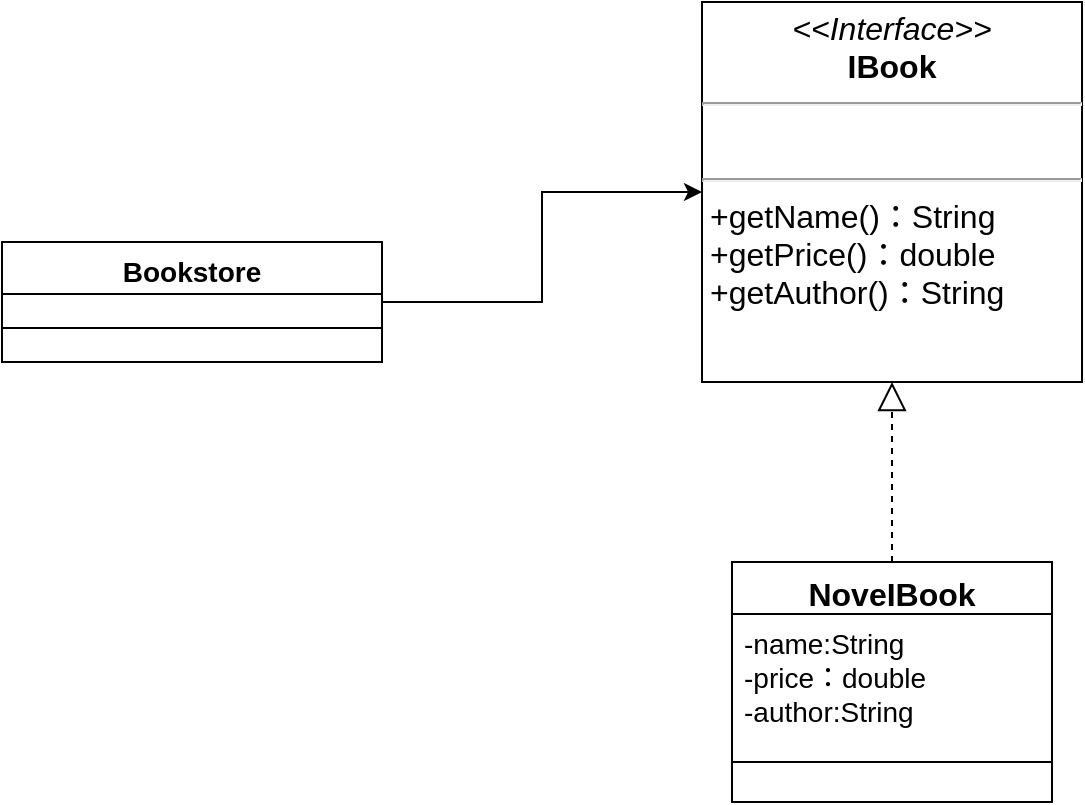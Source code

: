 <mxfile version="14.9.2" type="github">
  <diagram id="MY_xWshRzZBhz6SQVfgH" name="Page-1">
    <mxGraphModel dx="1038" dy="524" grid="1" gridSize="10" guides="1" tooltips="1" connect="1" arrows="1" fold="1" page="1" pageScale="1" pageWidth="827" pageHeight="1169" math="0" shadow="0">
      <root>
        <mxCell id="0" />
        <mxCell id="1" parent="0" />
        <mxCell id="z59ZclJl0l8mDTq-4NqH-7" style="edgeStyle=orthogonalEdgeStyle;rounded=0;orthogonalLoop=1;jettySize=auto;html=1;entryX=0;entryY=0.5;entryDx=0;entryDy=0;fontSize=16;" edge="1" parent="1" source="z59ZclJl0l8mDTq-4NqH-1" target="z59ZclJl0l8mDTq-4NqH-6">
          <mxGeometry relative="1" as="geometry" />
        </mxCell>
        <mxCell id="z59ZclJl0l8mDTq-4NqH-1" value="Bookstore" style="swimlane;fontStyle=1;align=center;verticalAlign=top;childLayout=stackLayout;horizontal=1;startSize=26;horizontalStack=0;resizeParent=1;resizeParentMax=0;resizeLast=0;collapsible=1;marginBottom=0;fontSize=14;" vertex="1" parent="1">
          <mxGeometry x="40" y="200" width="190" height="60" as="geometry" />
        </mxCell>
        <mxCell id="z59ZclJl0l8mDTq-4NqH-3" value="" style="line;strokeWidth=1;fillColor=none;align=left;verticalAlign=middle;spacingTop=-1;spacingLeft=3;spacingRight=3;rotatable=0;labelPosition=right;points=[];portConstraint=eastwest;" vertex="1" parent="z59ZclJl0l8mDTq-4NqH-1">
          <mxGeometry y="26" width="190" height="34" as="geometry" />
        </mxCell>
        <mxCell id="z59ZclJl0l8mDTq-4NqH-6" value="&lt;p style=&quot;margin: 4px 0px 0px ; text-align: center ; font-size: 16px&quot;&gt;&lt;i style=&quot;font-size: 16px&quot;&gt;&amp;lt;&amp;lt;Interface&amp;gt;&amp;gt;&lt;/i&gt;&lt;br style=&quot;font-size: 16px&quot;&gt;&lt;b&gt;IBook&lt;/b&gt;&lt;/p&gt;&lt;hr style=&quot;font-size: 16px&quot;&gt;&lt;p style=&quot;margin: 0px 0px 0px 4px ; font-size: 16px&quot;&gt;&lt;br&gt;&lt;/p&gt;&lt;hr style=&quot;font-size: 16px&quot;&gt;&lt;p style=&quot;margin: 0px 0px 0px 4px ; font-size: 16px&quot;&gt;+getName()：String&lt;/p&gt;&lt;p style=&quot;margin: 0px 0px 0px 4px ; font-size: 16px&quot;&gt;+getPrice()：double&lt;/p&gt;&lt;p style=&quot;margin: 0px 0px 0px 4px ; font-size: 16px&quot;&gt;+getAuthor()：String&lt;/p&gt;&lt;p style=&quot;margin: 0px 0px 0px 4px ; font-size: 16px&quot;&gt;&lt;br&gt;&lt;/p&gt;" style="verticalAlign=top;align=left;overflow=fill;fontSize=16;fontFamily=Helvetica;html=1;" vertex="1" parent="1">
          <mxGeometry x="390" y="80" width="190" height="190" as="geometry" />
        </mxCell>
        <mxCell id="z59ZclJl0l8mDTq-4NqH-13" value="NoveIBook" style="swimlane;fontStyle=1;align=center;verticalAlign=top;childLayout=stackLayout;horizontal=1;startSize=26;horizontalStack=0;resizeParent=1;resizeParentMax=0;resizeLast=0;collapsible=1;marginBottom=0;fontSize=16;" vertex="1" parent="1">
          <mxGeometry x="405" y="360" width="160" height="120" as="geometry" />
        </mxCell>
        <mxCell id="z59ZclJl0l8mDTq-4NqH-14" value="-name:String&#xa;-price：double&#xa;-author:String" style="text;strokeColor=none;fillColor=none;align=left;verticalAlign=top;spacingLeft=4;spacingRight=4;overflow=hidden;rotatable=0;points=[[0,0.5],[1,0.5]];portConstraint=eastwest;fontSize=14;" vertex="1" parent="z59ZclJl0l8mDTq-4NqH-13">
          <mxGeometry y="26" width="160" height="54" as="geometry" />
        </mxCell>
        <mxCell id="z59ZclJl0l8mDTq-4NqH-15" value="" style="line;strokeWidth=1;fillColor=none;align=left;verticalAlign=middle;spacingTop=-1;spacingLeft=3;spacingRight=3;rotatable=0;labelPosition=right;points=[];portConstraint=eastwest;" vertex="1" parent="z59ZclJl0l8mDTq-4NqH-13">
          <mxGeometry y="80" width="160" height="40" as="geometry" />
        </mxCell>
        <mxCell id="z59ZclJl0l8mDTq-4NqH-21" value="" style="endArrow=block;dashed=1;endFill=0;endSize=12;html=1;fontSize=16;" edge="1" parent="1" source="z59ZclJl0l8mDTq-4NqH-13" target="z59ZclJl0l8mDTq-4NqH-6">
          <mxGeometry width="160" relative="1" as="geometry">
            <mxPoint x="490" y="310" as="sourcePoint" />
            <mxPoint x="650" y="310" as="targetPoint" />
          </mxGeometry>
        </mxCell>
      </root>
    </mxGraphModel>
  </diagram>
</mxfile>
